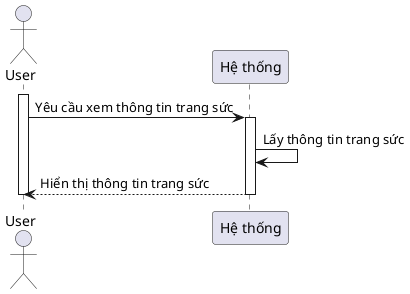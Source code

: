 @startuml   
actor User
participant "Hệ thống" as System

activate User
User -> System: Yêu cầu xem thông tin trang sức
activate System
System -> System: Lấy thông tin trang sức
System --> User: Hiển thị thông tin trang sức
deactivate System
deactivate User
@enduml